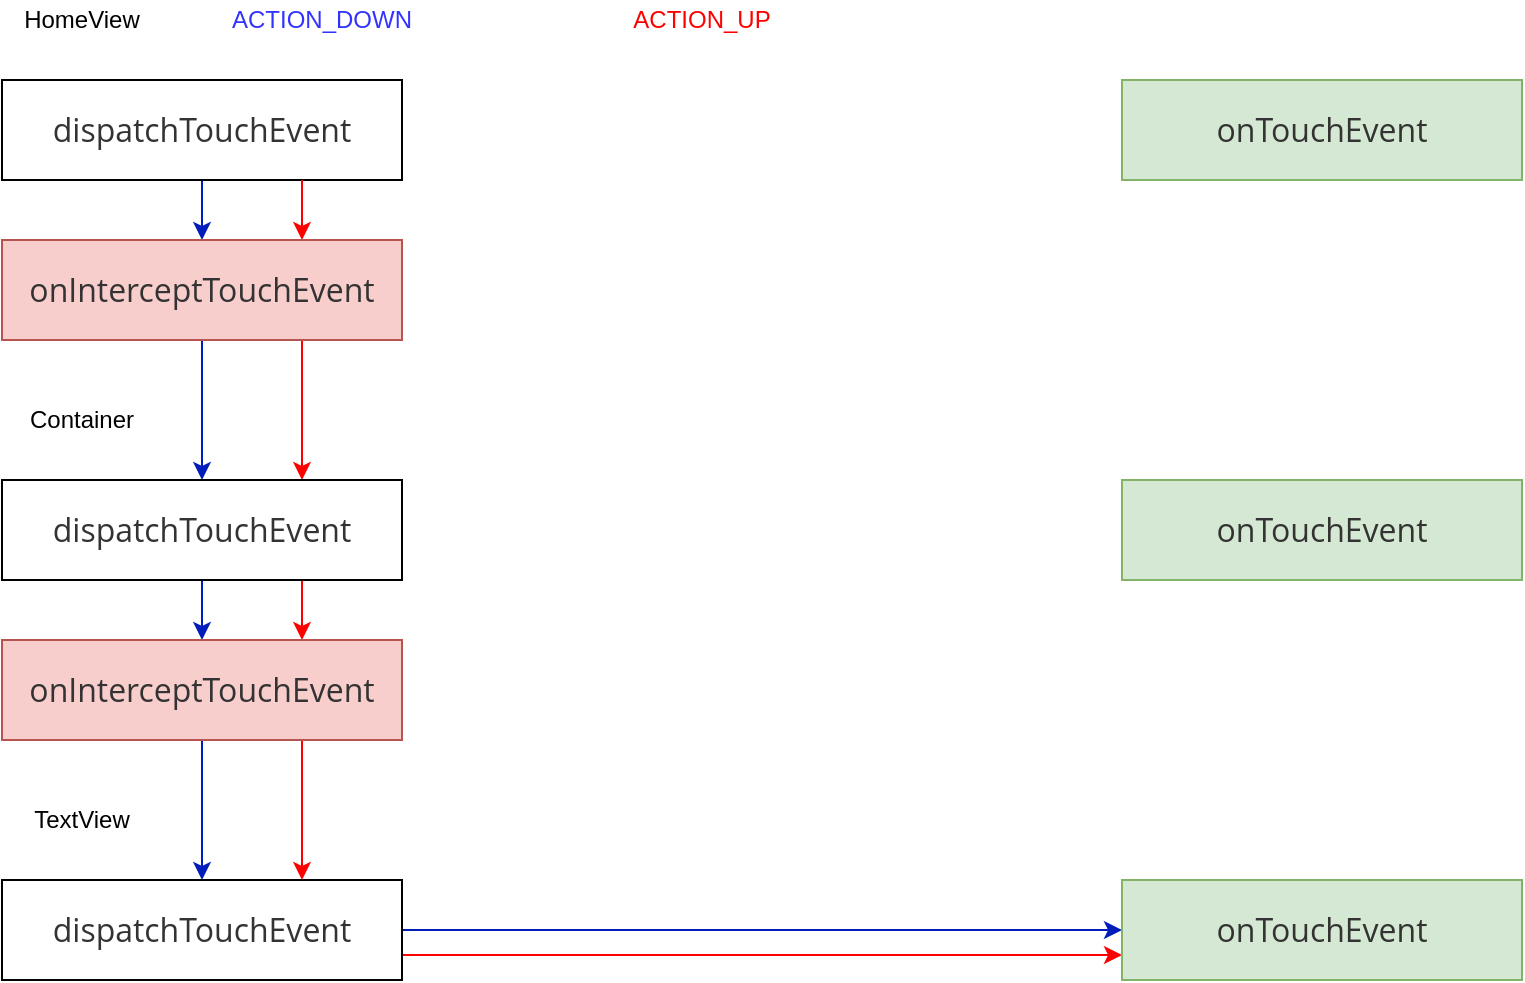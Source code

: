 <mxfile version="12.4.3" type="device" pages="1"><diagram id="5-s8MyQeTfjaJY_0r716" name="Page-1"><mxGraphModel dx="441" dy="427" grid="1" gridSize="10" guides="1" tooltips="1" connect="1" arrows="1" fold="1" page="1" pageScale="1" pageWidth="827" pageHeight="1169" math="0" shadow="0"><root><mxCell id="0"/><mxCell id="1" parent="0"/><mxCell id="8nLHS1UgZN2dIkzJwdAz-34" value="" style="edgeStyle=orthogonalEdgeStyle;rounded=0;orthogonalLoop=1;jettySize=auto;html=1;strokeColor=#001DBC;fontColor=#3333FF;fillColor=#0050ef;exitX=0.5;exitY=1;exitDx=0;exitDy=0;entryX=0.5;entryY=0;entryDx=0;entryDy=0;" parent="1" source="8nLHS1UgZN2dIkzJwdAz-1" target="8nLHS1UgZN2dIkzJwdAz-3" edge="1"><mxGeometry relative="1" as="geometry"><Array as="points"/></mxGeometry></mxCell><mxCell id="8nLHS1UgZN2dIkzJwdAz-1" value="&lt;span style=&quot;color: rgb(51 , 51 , 51) ; font-family: &amp;#34;open sans&amp;#34; , &amp;#34;clear sans&amp;#34; , &amp;#34;helvetica neue&amp;#34; , &amp;#34;helvetica&amp;#34; , &amp;#34;arial&amp;#34; , sans-serif ; font-size: 16px ; text-align: left ; white-space: pre-wrap ; background-color: rgb(255 , 255 , 255)&quot;&gt;dispatchTouchEvent&lt;br&gt;&lt;/span&gt;" style="rounded=0;whiteSpace=wrap;html=1;" parent="1" vertex="1"><mxGeometry x="40" y="80" width="200" height="50" as="geometry"/></mxCell><mxCell id="8nLHS1UgZN2dIkzJwdAz-27" style="edgeStyle=orthogonalEdgeStyle;rounded=0;orthogonalLoop=1;jettySize=auto;html=1;entryX=0.75;entryY=0;entryDx=0;entryDy=0;exitX=0.75;exitY=1;exitDx=0;exitDy=0;fillColor=#f8cecc;strokeColor=#FF0000;" parent="1" source="8nLHS1UgZN2dIkzJwdAz-1" target="8nLHS1UgZN2dIkzJwdAz-3" edge="1"><mxGeometry relative="1" as="geometry"/></mxCell><mxCell id="8nLHS1UgZN2dIkzJwdAz-36" style="edgeStyle=orthogonalEdgeStyle;rounded=0;orthogonalLoop=1;jettySize=auto;html=1;entryX=0.5;entryY=0;entryDx=0;entryDy=0;strokeColor=#001DBC;fontColor=#3333FF;fillColor=#0050ef;exitX=0.5;exitY=1;exitDx=0;exitDy=0;" parent="1" source="8nLHS1UgZN2dIkzJwdAz-3" target="8nLHS1UgZN2dIkzJwdAz-5" edge="1"><mxGeometry relative="1" as="geometry"><Array as="points"/></mxGeometry></mxCell><mxCell id="-P4D0Al24XwnKOlbgJ8R-1" style="edgeStyle=orthogonalEdgeStyle;rounded=0;orthogonalLoop=1;jettySize=auto;html=1;entryX=0.75;entryY=0;entryDx=0;entryDy=0;exitX=0.75;exitY=1;exitDx=0;exitDy=0;strokeColor=#FF0000;" parent="1" source="8nLHS1UgZN2dIkzJwdAz-3" target="8nLHS1UgZN2dIkzJwdAz-5" edge="1"><mxGeometry relative="1" as="geometry"/></mxCell><mxCell id="8nLHS1UgZN2dIkzJwdAz-3" value="&lt;span style=&quot;color: rgb(51, 51, 51); font-family: &amp;quot;open sans&amp;quot;, &amp;quot;clear sans&amp;quot;, &amp;quot;helvetica neue&amp;quot;, helvetica, arial, sans-serif; font-size: 16px; text-align: left; white-space: pre-wrap;&quot;&gt;onInterceptTouchEvent&lt;br&gt;&lt;/span&gt;" style="rounded=0;whiteSpace=wrap;html=1;fillColor=#f8cecc;strokeColor=#b85450;labelBackgroundColor=none;" parent="1" vertex="1"><mxGeometry x="40" y="160" width="200" height="50" as="geometry"/></mxCell><mxCell id="8nLHS1UgZN2dIkzJwdAz-4" value="&lt;span style=&quot;color: rgb(51, 51, 51); font-family: &amp;quot;open sans&amp;quot;, &amp;quot;clear sans&amp;quot;, &amp;quot;helvetica neue&amp;quot;, helvetica, arial, sans-serif; font-size: 16px; text-align: left; white-space: pre-wrap;&quot;&gt;onTouchEvent&lt;br&gt;&lt;/span&gt;" style="rounded=0;whiteSpace=wrap;html=1;fillColor=#d5e8d4;strokeColor=#82b366;labelBackgroundColor=none;" parent="1" vertex="1"><mxGeometry x="600" y="80" width="200" height="50" as="geometry"/></mxCell><mxCell id="8nLHS1UgZN2dIkzJwdAz-38" value="" style="edgeStyle=orthogonalEdgeStyle;rounded=0;orthogonalLoop=1;jettySize=auto;html=1;strokeColor=#001DBC;fontColor=#3333FF;fillColor=#0050ef;" parent="1" source="8nLHS1UgZN2dIkzJwdAz-5" target="8nLHS1UgZN2dIkzJwdAz-37" edge="1"><mxGeometry relative="1" as="geometry"/></mxCell><mxCell id="Hy7GWJA4wtQCWWEJtmmz-1" style="edgeStyle=orthogonalEdgeStyle;rounded=0;orthogonalLoop=1;jettySize=auto;html=1;exitX=0.75;exitY=1;exitDx=0;exitDy=0;entryX=0.75;entryY=0;entryDx=0;entryDy=0;fontColor=none;strokeColor=#FF0000;" edge="1" parent="1" source="8nLHS1UgZN2dIkzJwdAz-5" target="8nLHS1UgZN2dIkzJwdAz-37"><mxGeometry relative="1" as="geometry"/></mxCell><mxCell id="8nLHS1UgZN2dIkzJwdAz-5" value="&lt;span style=&quot;color: rgb(51 , 51 , 51) ; font-family: &amp;#34;open sans&amp;#34; , &amp;#34;clear sans&amp;#34; , &amp;#34;helvetica neue&amp;#34; , &amp;#34;helvetica&amp;#34; , &amp;#34;arial&amp;#34; , sans-serif ; font-size: 16px ; text-align: left ; white-space: pre-wrap ; background-color: rgb(255 , 255 , 255)&quot;&gt;dispatchTouchEvent&lt;br&gt;&lt;/span&gt;" style="rounded=0;whiteSpace=wrap;html=1;" parent="1" vertex="1"><mxGeometry x="40" y="280" width="200" height="50" as="geometry"/></mxCell><mxCell id="8nLHS1UgZN2dIkzJwdAz-7" value="&lt;span style=&quot;color: rgb(51, 51, 51); font-family: &amp;quot;open sans&amp;quot;, &amp;quot;clear sans&amp;quot;, &amp;quot;helvetica neue&amp;quot;, helvetica, arial, sans-serif; font-size: 16px; text-align: left; white-space: pre-wrap;&quot;&gt;onTouchEvent&lt;br&gt;&lt;/span&gt;" style="rounded=0;whiteSpace=wrap;html=1;fillColor=#d5e8d4;strokeColor=#82b366;labelBackgroundColor=none;" parent="1" vertex="1"><mxGeometry x="600" y="280" width="200" height="50" as="geometry"/></mxCell><mxCell id="8nLHS1UgZN2dIkzJwdAz-18" style="edgeStyle=orthogonalEdgeStyle;rounded=0;orthogonalLoop=1;jettySize=auto;html=1;entryX=0;entryY=0.5;entryDx=0;entryDy=0;fillColor=#0050ef;strokeColor=#001DBC;" parent="1" source="8nLHS1UgZN2dIkzJwdAz-8" target="8nLHS1UgZN2dIkzJwdAz-10" edge="1"><mxGeometry relative="1" as="geometry"/></mxCell><mxCell id="Hy7GWJA4wtQCWWEJtmmz-3" style="edgeStyle=orthogonalEdgeStyle;rounded=0;orthogonalLoop=1;jettySize=auto;html=1;exitX=1;exitY=0.75;exitDx=0;exitDy=0;entryX=0;entryY=0.75;entryDx=0;entryDy=0;fontColor=none;strokeColor=#FF0000;" edge="1" parent="1" source="8nLHS1UgZN2dIkzJwdAz-8" target="8nLHS1UgZN2dIkzJwdAz-10"><mxGeometry relative="1" as="geometry"/></mxCell><mxCell id="8nLHS1UgZN2dIkzJwdAz-8" value="&lt;span style=&quot;color: rgb(51 , 51 , 51) ; font-family: &amp;#34;open sans&amp;#34; , &amp;#34;clear sans&amp;#34; , &amp;#34;helvetica neue&amp;#34; , &amp;#34;helvetica&amp;#34; , &amp;#34;arial&amp;#34; , sans-serif ; font-size: 16px ; text-align: left ; white-space: pre-wrap ; background-color: rgb(255 , 255 , 255)&quot;&gt;dispatchTouchEvent&lt;br&gt;&lt;/span&gt;" style="rounded=0;whiteSpace=wrap;html=1;" parent="1" vertex="1"><mxGeometry x="40" y="480" width="200" height="50" as="geometry"/></mxCell><mxCell id="8nLHS1UgZN2dIkzJwdAz-10" value="&lt;span style=&quot;color: rgb(51, 51, 51); font-family: &amp;quot;open sans&amp;quot;, &amp;quot;clear sans&amp;quot;, &amp;quot;helvetica neue&amp;quot;, helvetica, arial, sans-serif; font-size: 16px; text-align: left; white-space: pre-wrap;&quot;&gt;onTouchEvent&lt;br&gt;&lt;/span&gt;" style="rounded=0;whiteSpace=wrap;html=1;fillColor=#d5e8d4;strokeColor=#82b366;labelBackgroundColor=none;" parent="1" vertex="1"><mxGeometry x="600" y="480" width="200" height="50" as="geometry"/></mxCell><mxCell id="8nLHS1UgZN2dIkzJwdAz-28" value="HomeView" style="text;html=1;strokeColor=none;fillColor=none;align=center;verticalAlign=middle;whiteSpace=wrap;rounded=0;" parent="1" vertex="1"><mxGeometry x="40" y="40" width="80" height="20" as="geometry"/></mxCell><mxCell id="8nLHS1UgZN2dIkzJwdAz-29" value="Container" style="text;html=1;strokeColor=none;fillColor=none;align=center;verticalAlign=middle;whiteSpace=wrap;rounded=0;" parent="1" vertex="1"><mxGeometry x="40" y="240" width="80" height="20" as="geometry"/></mxCell><mxCell id="8nLHS1UgZN2dIkzJwdAz-30" value="TextView" style="text;html=1;strokeColor=none;fillColor=none;align=center;verticalAlign=middle;whiteSpace=wrap;rounded=0;" parent="1" vertex="1"><mxGeometry x="40" y="440" width="80" height="20" as="geometry"/></mxCell><mxCell id="8nLHS1UgZN2dIkzJwdAz-31" value="ACTION_DOWN" style="text;html=1;strokeColor=none;fillColor=none;align=center;verticalAlign=middle;whiteSpace=wrap;rounded=0;fontColor=#3333FF;" parent="1" vertex="1"><mxGeometry x="160" y="40" width="80" height="20" as="geometry"/></mxCell><mxCell id="8nLHS1UgZN2dIkzJwdAz-32" value="ACTION_UP" style="text;html=1;strokeColor=none;fillColor=none;align=center;verticalAlign=middle;whiteSpace=wrap;rounded=0;fontColor=#FF0000;" parent="1" vertex="1"><mxGeometry x="350" y="40" width="80" height="20" as="geometry"/></mxCell><mxCell id="8nLHS1UgZN2dIkzJwdAz-39" value="" style="edgeStyle=orthogonalEdgeStyle;rounded=0;orthogonalLoop=1;jettySize=auto;html=1;strokeColor=#001DBC;fontColor=#3333FF;fillColor=#0050ef;" parent="1" source="8nLHS1UgZN2dIkzJwdAz-37" target="8nLHS1UgZN2dIkzJwdAz-8" edge="1"><mxGeometry relative="1" as="geometry"/></mxCell><mxCell id="Hy7GWJA4wtQCWWEJtmmz-2" style="edgeStyle=orthogonalEdgeStyle;rounded=0;orthogonalLoop=1;jettySize=auto;html=1;exitX=0.75;exitY=1;exitDx=0;exitDy=0;entryX=0.75;entryY=0;entryDx=0;entryDy=0;fontColor=none;strokeColor=#FF0000;" edge="1" parent="1" source="8nLHS1UgZN2dIkzJwdAz-37" target="8nLHS1UgZN2dIkzJwdAz-8"><mxGeometry relative="1" as="geometry"/></mxCell><mxCell id="8nLHS1UgZN2dIkzJwdAz-37" value="&lt;span style=&quot;color: rgb(51, 51, 51); font-family: &amp;quot;open sans&amp;quot;, &amp;quot;clear sans&amp;quot;, &amp;quot;helvetica neue&amp;quot;, helvetica, arial, sans-serif; font-size: 16px; text-align: left; white-space: pre-wrap;&quot;&gt;onInterceptTouchEvent&lt;br&gt;&lt;/span&gt;" style="rounded=0;whiteSpace=wrap;html=1;fillColor=#f8cecc;strokeColor=#b85450;labelBackgroundColor=none;" parent="1" vertex="1"><mxGeometry x="40" y="360" width="200" height="50" as="geometry"/></mxCell></root></mxGraphModel></diagram></mxfile>